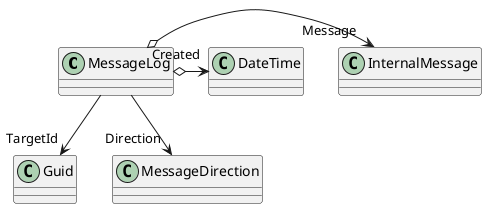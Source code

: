@startuml
class MessageLog {
}
MessageLog --> "TargetId" Guid
MessageLog o-> "Message" InternalMessage
MessageLog --> "Direction" MessageDirection
MessageLog o-> "Created" DateTime
@enduml
